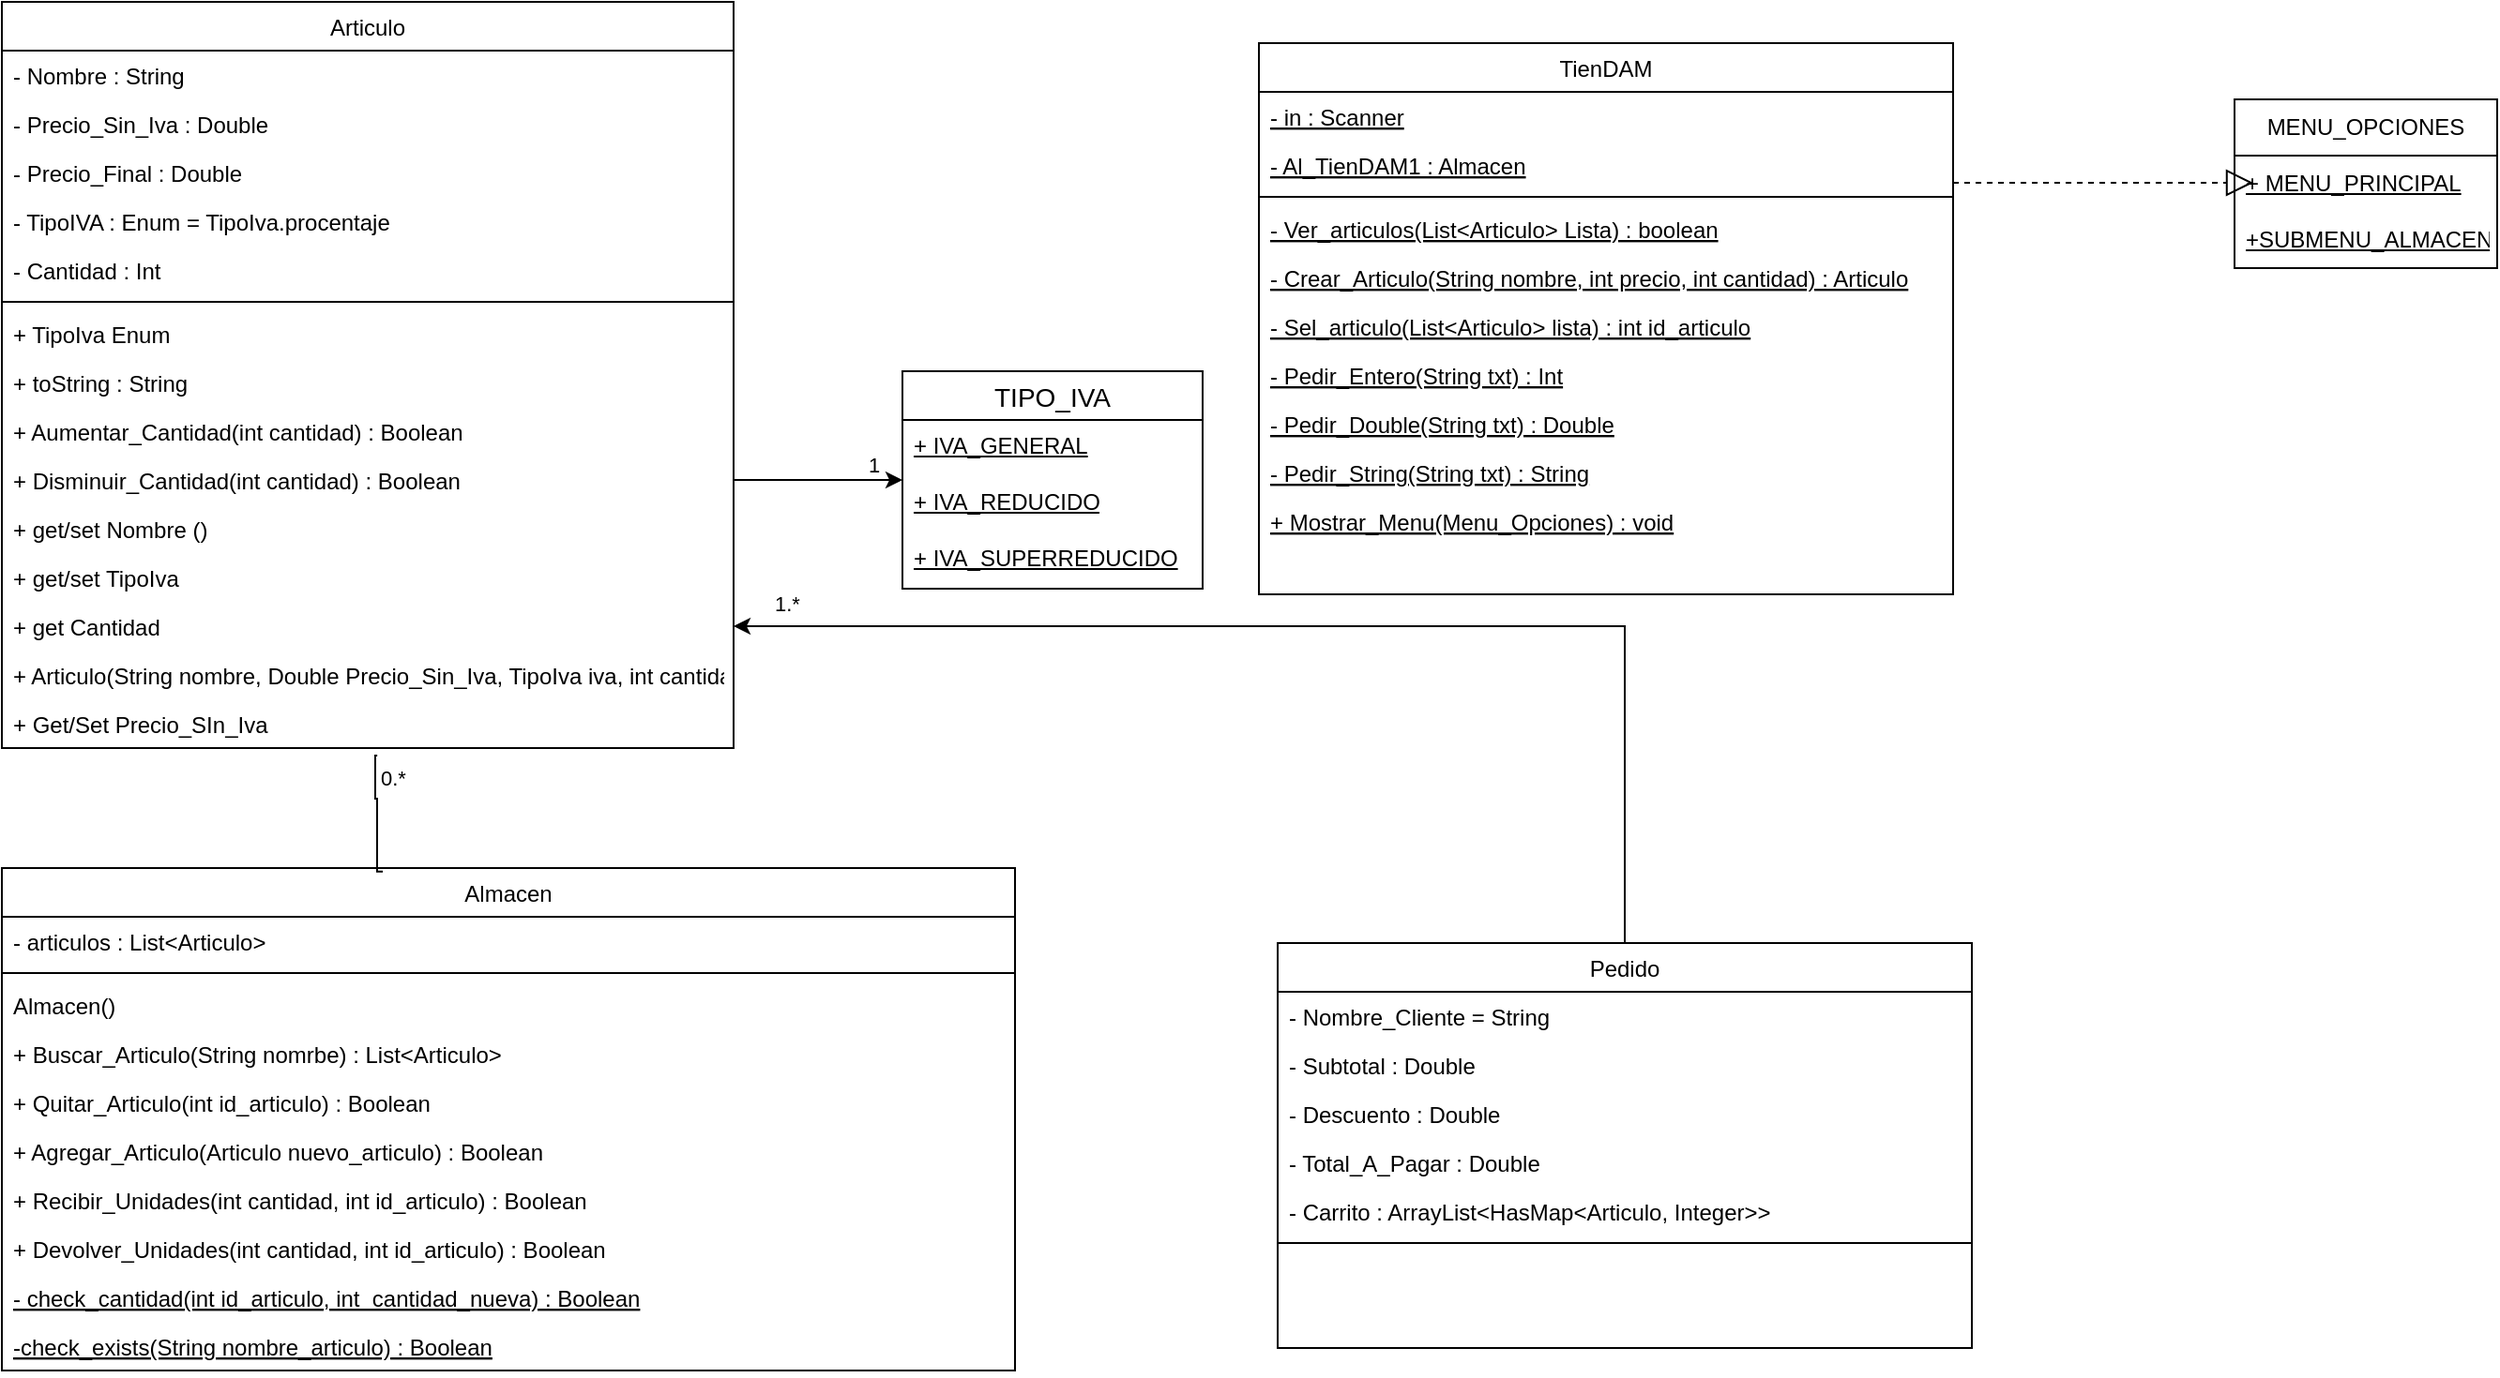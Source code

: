 <mxfile version="21.2.3" type="github">
  <diagram id="C5RBs43oDa-KdzZeNtuy" name="Page-1">
    <mxGraphModel dx="3400" dy="1988" grid="1" gridSize="10" guides="1" tooltips="1" connect="1" arrows="1" fold="1" page="1" pageScale="1" pageWidth="827" pageHeight="1169" math="0" shadow="0">
      <root>
        <mxCell id="WIyWlLk6GJQsqaUBKTNV-0" />
        <mxCell id="WIyWlLk6GJQsqaUBKTNV-1" parent="WIyWlLk6GJQsqaUBKTNV-0" />
        <mxCell id="zkfFHV4jXpPFQw0GAbJ--0" value="Articulo" style="swimlane;fontStyle=0;align=center;verticalAlign=top;childLayout=stackLayout;horizontal=1;startSize=26;horizontalStack=0;resizeParent=1;resizeLast=0;collapsible=1;marginBottom=0;rounded=0;shadow=0;strokeWidth=1;" parent="WIyWlLk6GJQsqaUBKTNV-1" vertex="1">
          <mxGeometry x="20" y="38" width="390" height="398" as="geometry">
            <mxRectangle x="230" y="140" width="160" height="26" as="alternateBounds" />
          </mxGeometry>
        </mxCell>
        <mxCell id="zkfFHV4jXpPFQw0GAbJ--1" value="- Nombre : String" style="text;align=left;verticalAlign=top;spacingLeft=4;spacingRight=4;overflow=hidden;rotatable=0;points=[[0,0.5],[1,0.5]];portConstraint=eastwest;" parent="zkfFHV4jXpPFQw0GAbJ--0" vertex="1">
          <mxGeometry y="26" width="390" height="26" as="geometry" />
        </mxCell>
        <mxCell id="zkfFHV4jXpPFQw0GAbJ--2" value="- Precio_Sin_Iva : Double" style="text;align=left;verticalAlign=top;spacingLeft=4;spacingRight=4;overflow=hidden;rotatable=0;points=[[0,0.5],[1,0.5]];portConstraint=eastwest;rounded=0;shadow=0;html=0;" parent="zkfFHV4jXpPFQw0GAbJ--0" vertex="1">
          <mxGeometry y="52" width="390" height="26" as="geometry" />
        </mxCell>
        <mxCell id="ULPPeF81TJFRuhBBlytX-0" value="- Precio_Final : Double" style="text;align=left;verticalAlign=top;spacingLeft=4;spacingRight=4;overflow=hidden;rotatable=0;points=[[0,0.5],[1,0.5]];portConstraint=eastwest;rounded=0;shadow=0;html=0;" vertex="1" parent="zkfFHV4jXpPFQw0GAbJ--0">
          <mxGeometry y="78" width="390" height="26" as="geometry" />
        </mxCell>
        <mxCell id="zkfFHV4jXpPFQw0GAbJ--3" value="- TipoIVA : Enum = TipoIva.procentaje" style="text;align=left;verticalAlign=top;spacingLeft=4;spacingRight=4;overflow=hidden;rotatable=0;points=[[0,0.5],[1,0.5]];portConstraint=eastwest;rounded=0;shadow=0;html=0;" parent="zkfFHV4jXpPFQw0GAbJ--0" vertex="1">
          <mxGeometry y="104" width="390" height="26" as="geometry" />
        </mxCell>
        <mxCell id="1NojVk9h9IY2gMO6B6Ra-0" value="- Cantidad : Int" style="text;align=left;verticalAlign=top;spacingLeft=4;spacingRight=4;overflow=hidden;rotatable=0;points=[[0,0.5],[1,0.5]];portConstraint=eastwest;rounded=0;shadow=0;html=0;" parent="zkfFHV4jXpPFQw0GAbJ--0" vertex="1">
          <mxGeometry y="130" width="390" height="26" as="geometry" />
        </mxCell>
        <mxCell id="zkfFHV4jXpPFQw0GAbJ--4" value="" style="line;html=1;strokeWidth=1;align=left;verticalAlign=middle;spacingTop=-1;spacingLeft=3;spacingRight=3;rotatable=0;labelPosition=right;points=[];portConstraint=eastwest;" parent="zkfFHV4jXpPFQw0GAbJ--0" vertex="1">
          <mxGeometry y="156" width="390" height="8" as="geometry" />
        </mxCell>
        <mxCell id="zkfFHV4jXpPFQw0GAbJ--5" value="+ TipoIva Enum" style="text;align=left;verticalAlign=top;spacingLeft=4;spacingRight=4;overflow=hidden;rotatable=0;points=[[0,0.5],[1,0.5]];portConstraint=eastwest;fontStyle=0" parent="zkfFHV4jXpPFQw0GAbJ--0" vertex="1">
          <mxGeometry y="164" width="390" height="26" as="geometry" />
        </mxCell>
        <mxCell id="1NojVk9h9IY2gMO6B6Ra-9" value="+ toString : String" style="text;align=left;verticalAlign=top;spacingLeft=4;spacingRight=4;overflow=hidden;rotatable=0;points=[[0,0.5],[1,0.5]];portConstraint=eastwest;" parent="zkfFHV4jXpPFQw0GAbJ--0" vertex="1">
          <mxGeometry y="190" width="390" height="26" as="geometry" />
        </mxCell>
        <mxCell id="1NojVk9h9IY2gMO6B6Ra-14" value="+ Aumentar_Cantidad(int cantidad) : Boolean" style="text;align=left;verticalAlign=top;spacingLeft=4;spacingRight=4;overflow=hidden;rotatable=0;points=[[0,0.5],[1,0.5]];portConstraint=eastwest;" parent="zkfFHV4jXpPFQw0GAbJ--0" vertex="1">
          <mxGeometry y="216" width="390" height="26" as="geometry" />
        </mxCell>
        <mxCell id="1NojVk9h9IY2gMO6B6Ra-15" value="+ Disminuir_Cantidad(int cantidad) : Boolean" style="text;align=left;verticalAlign=top;spacingLeft=4;spacingRight=4;overflow=hidden;rotatable=0;points=[[0,0.5],[1,0.5]];portConstraint=eastwest;" parent="zkfFHV4jXpPFQw0GAbJ--0" vertex="1">
          <mxGeometry y="242" width="390" height="26" as="geometry" />
        </mxCell>
        <mxCell id="A8VGVOZZd6ALvdJsYfoM-0" value="+ get/set Nombre ()" style="text;align=left;verticalAlign=top;spacingLeft=4;spacingRight=4;overflow=hidden;rotatable=0;points=[[0,0.5],[1,0.5]];portConstraint=eastwest;" parent="zkfFHV4jXpPFQw0GAbJ--0" vertex="1">
          <mxGeometry y="268" width="390" height="26" as="geometry" />
        </mxCell>
        <mxCell id="A8VGVOZZd6ALvdJsYfoM-1" value="+ get/set TipoIva" style="text;align=left;verticalAlign=top;spacingLeft=4;spacingRight=4;overflow=hidden;rotatable=0;points=[[0,0.5],[1,0.5]];portConstraint=eastwest;" parent="zkfFHV4jXpPFQw0GAbJ--0" vertex="1">
          <mxGeometry y="294" width="390" height="26" as="geometry" />
        </mxCell>
        <mxCell id="A8VGVOZZd6ALvdJsYfoM-2" value="+ get Cantidad" style="text;align=left;verticalAlign=top;spacingLeft=4;spacingRight=4;overflow=hidden;rotatable=0;points=[[0,0.5],[1,0.5]];portConstraint=eastwest;" parent="zkfFHV4jXpPFQw0GAbJ--0" vertex="1">
          <mxGeometry y="320" width="390" height="26" as="geometry" />
        </mxCell>
        <mxCell id="A8VGVOZZd6ALvdJsYfoM-3" value="+ Articulo(String nombre, Double Precio_Sin_Iva, TipoIva iva, int cantidad)" style="text;align=left;verticalAlign=top;spacingLeft=4;spacingRight=4;overflow=hidden;rotatable=0;points=[[0,0.5],[1,0.5]];portConstraint=eastwest;" parent="zkfFHV4jXpPFQw0GAbJ--0" vertex="1">
          <mxGeometry y="346" width="390" height="26" as="geometry" />
        </mxCell>
        <mxCell id="A8VGVOZZd6ALvdJsYfoM-24" value="+ Get/Set Precio_SIn_Iva" style="text;align=left;verticalAlign=top;spacingLeft=4;spacingRight=4;overflow=hidden;rotatable=0;points=[[0,0.5],[1,0.5]];portConstraint=eastwest;" parent="zkfFHV4jXpPFQw0GAbJ--0" vertex="1">
          <mxGeometry y="372" width="390" height="26" as="geometry" />
        </mxCell>
        <mxCell id="zkfFHV4jXpPFQw0GAbJ--6" value="Almacen" style="swimlane;fontStyle=0;align=center;verticalAlign=top;childLayout=stackLayout;horizontal=1;startSize=26;horizontalStack=0;resizeParent=1;resizeLast=0;collapsible=1;marginBottom=0;rounded=0;shadow=0;strokeWidth=1;" parent="WIyWlLk6GJQsqaUBKTNV-1" vertex="1">
          <mxGeometry x="20" y="500" width="540" height="268" as="geometry">
            <mxRectangle x="130" y="380" width="160" height="26" as="alternateBounds" />
          </mxGeometry>
        </mxCell>
        <mxCell id="zkfFHV4jXpPFQw0GAbJ--7" value="- articulos : List&lt;Articulo&gt;" style="text;align=left;verticalAlign=top;spacingLeft=4;spacingRight=4;overflow=hidden;rotatable=0;points=[[0,0.5],[1,0.5]];portConstraint=eastwest;" parent="zkfFHV4jXpPFQw0GAbJ--6" vertex="1">
          <mxGeometry y="26" width="540" height="26" as="geometry" />
        </mxCell>
        <mxCell id="zkfFHV4jXpPFQw0GAbJ--9" value="" style="line;html=1;strokeWidth=1;align=left;verticalAlign=middle;spacingTop=-1;spacingLeft=3;spacingRight=3;rotatable=0;labelPosition=right;points=[];portConstraint=eastwest;" parent="zkfFHV4jXpPFQw0GAbJ--6" vertex="1">
          <mxGeometry y="52" width="540" height="8" as="geometry" />
        </mxCell>
        <mxCell id="1NojVk9h9IY2gMO6B6Ra-16" value="Almacen()" style="text;align=left;verticalAlign=top;spacingLeft=4;spacingRight=4;overflow=hidden;rotatable=0;points=[[0,0.5],[1,0.5]];portConstraint=eastwest;" parent="zkfFHV4jXpPFQw0GAbJ--6" vertex="1">
          <mxGeometry y="60" width="540" height="26" as="geometry" />
        </mxCell>
        <mxCell id="A8VGVOZZd6ALvdJsYfoM-14" value="+ Buscar_Articulo(String nomrbe) : List&lt;Articulo&gt;" style="text;align=left;verticalAlign=top;spacingLeft=4;spacingRight=4;overflow=hidden;rotatable=0;points=[[0,0.5],[1,0.5]];portConstraint=eastwest;" parent="zkfFHV4jXpPFQw0GAbJ--6" vertex="1">
          <mxGeometry y="86" width="540" height="26" as="geometry" />
        </mxCell>
        <mxCell id="A8VGVOZZd6ALvdJsYfoM-15" value="+ Quitar_Articulo(int id_articulo) : Boolean" style="text;align=left;verticalAlign=top;spacingLeft=4;spacingRight=4;overflow=hidden;rotatable=0;points=[[0,0.5],[1,0.5]];portConstraint=eastwest;" parent="zkfFHV4jXpPFQw0GAbJ--6" vertex="1">
          <mxGeometry y="112" width="540" height="26" as="geometry" />
        </mxCell>
        <mxCell id="A8VGVOZZd6ALvdJsYfoM-18" value="+ Agregar_Articulo(Articulo nuevo_articulo) : Boolean" style="text;align=left;verticalAlign=top;spacingLeft=4;spacingRight=4;overflow=hidden;rotatable=0;points=[[0,0.5],[1,0.5]];portConstraint=eastwest;" parent="zkfFHV4jXpPFQw0GAbJ--6" vertex="1">
          <mxGeometry y="138" width="540" height="26" as="geometry" />
        </mxCell>
        <mxCell id="A8VGVOZZd6ALvdJsYfoM-25" value="+ Recibir_Unidades(int cantidad, int id_articulo) : Boolean" style="text;align=left;verticalAlign=top;spacingLeft=4;spacingRight=4;overflow=hidden;rotatable=0;points=[[0,0.5],[1,0.5]];portConstraint=eastwest;" parent="zkfFHV4jXpPFQw0GAbJ--6" vertex="1">
          <mxGeometry y="164" width="540" height="26" as="geometry" />
        </mxCell>
        <mxCell id="A8VGVOZZd6ALvdJsYfoM-26" value="+ Devolver_Unidades(int cantidad, int id_articulo) : Boolean" style="text;align=left;verticalAlign=top;spacingLeft=4;spacingRight=4;overflow=hidden;rotatable=0;points=[[0,0.5],[1,0.5]];portConstraint=eastwest;" parent="zkfFHV4jXpPFQw0GAbJ--6" vertex="1">
          <mxGeometry y="190" width="540" height="26" as="geometry" />
        </mxCell>
        <mxCell id="A8VGVOZZd6ALvdJsYfoM-27" value="- check_cantidad(int id_articulo, int  cantidad_nueva) : Boolean" style="text;align=left;verticalAlign=top;spacingLeft=4;spacingRight=4;overflow=hidden;rotatable=0;points=[[0,0.5],[1,0.5]];portConstraint=eastwest;fontStyle=4" parent="zkfFHV4jXpPFQw0GAbJ--6" vertex="1">
          <mxGeometry y="216" width="540" height="26" as="geometry" />
        </mxCell>
        <mxCell id="A8VGVOZZd6ALvdJsYfoM-28" value="-check_exists(String nombre_articulo) : Boolean" style="text;align=left;verticalAlign=top;spacingLeft=4;spacingRight=4;overflow=hidden;rotatable=0;points=[[0,0.5],[1,0.5]];portConstraint=eastwest;fontStyle=4" parent="zkfFHV4jXpPFQw0GAbJ--6" vertex="1">
          <mxGeometry y="242" width="540" height="26" as="geometry" />
        </mxCell>
        <mxCell id="ULPPeF81TJFRuhBBlytX-45" style="edgeStyle=orthogonalEdgeStyle;rounded=0;orthogonalLoop=1;jettySize=auto;html=1;" edge="1" parent="WIyWlLk6GJQsqaUBKTNV-1" source="zkfFHV4jXpPFQw0GAbJ--13" target="A8VGVOZZd6ALvdJsYfoM-2">
          <mxGeometry relative="1" as="geometry" />
        </mxCell>
        <mxCell id="zkfFHV4jXpPFQw0GAbJ--13" value="Pedido" style="swimlane;fontStyle=0;align=center;verticalAlign=top;childLayout=stackLayout;horizontal=1;startSize=26;horizontalStack=0;resizeParent=1;resizeLast=0;collapsible=1;marginBottom=0;rounded=0;shadow=0;strokeWidth=1;" parent="WIyWlLk6GJQsqaUBKTNV-1" vertex="1">
          <mxGeometry x="700" y="540" width="370" height="216" as="geometry">
            <mxRectangle x="340" y="380" width="170" height="26" as="alternateBounds" />
          </mxGeometry>
        </mxCell>
        <mxCell id="zkfFHV4jXpPFQw0GAbJ--14" value="- Nombre_Cliente = String" style="text;align=left;verticalAlign=top;spacingLeft=4;spacingRight=4;overflow=hidden;rotatable=0;points=[[0,0.5],[1,0.5]];portConstraint=eastwest;" parent="zkfFHV4jXpPFQw0GAbJ--13" vertex="1">
          <mxGeometry y="26" width="370" height="26" as="geometry" />
        </mxCell>
        <mxCell id="1NojVk9h9IY2gMO6B6Ra-2" value="- Subtotal : Double" style="text;align=left;verticalAlign=top;spacingLeft=4;spacingRight=4;overflow=hidden;rotatable=0;points=[[0,0.5],[1,0.5]];portConstraint=eastwest;" parent="zkfFHV4jXpPFQw0GAbJ--13" vertex="1">
          <mxGeometry y="52" width="370" height="26" as="geometry" />
        </mxCell>
        <mxCell id="1NojVk9h9IY2gMO6B6Ra-3" value="- Descuento : Double" style="text;align=left;verticalAlign=top;spacingLeft=4;spacingRight=4;overflow=hidden;rotatable=0;points=[[0,0.5],[1,0.5]];portConstraint=eastwest;" parent="zkfFHV4jXpPFQw0GAbJ--13" vertex="1">
          <mxGeometry y="78" width="370" height="26" as="geometry" />
        </mxCell>
        <mxCell id="1NojVk9h9IY2gMO6B6Ra-4" value="- Total_A_Pagar : Double" style="text;align=left;verticalAlign=top;spacingLeft=4;spacingRight=4;overflow=hidden;rotatable=0;points=[[0,0.5],[1,0.5]];portConstraint=eastwest;" parent="zkfFHV4jXpPFQw0GAbJ--13" vertex="1">
          <mxGeometry y="104" width="370" height="26" as="geometry" />
        </mxCell>
        <mxCell id="1NojVk9h9IY2gMO6B6Ra-6" value="- Carrito : ArrayList&lt;HasMap&lt;Articulo, Integer&gt;&gt;" style="text;align=left;verticalAlign=top;spacingLeft=4;spacingRight=4;overflow=hidden;rotatable=0;points=[[0,0.5],[1,0.5]];portConstraint=eastwest;" parent="zkfFHV4jXpPFQw0GAbJ--13" vertex="1">
          <mxGeometry y="130" width="370" height="26" as="geometry" />
        </mxCell>
        <mxCell id="zkfFHV4jXpPFQw0GAbJ--15" value="" style="line;html=1;strokeWidth=1;align=left;verticalAlign=middle;spacingTop=-1;spacingLeft=3;spacingRight=3;rotatable=0;labelPosition=right;points=[];portConstraint=eastwest;" parent="zkfFHV4jXpPFQw0GAbJ--13" vertex="1">
          <mxGeometry y="156" width="370" height="8" as="geometry" />
        </mxCell>
        <mxCell id="zkfFHV4jXpPFQw0GAbJ--17" value="TienDAM&#xa;" style="swimlane;fontStyle=0;align=center;verticalAlign=top;childLayout=stackLayout;horizontal=1;startSize=26;horizontalStack=0;resizeParent=1;resizeLast=0;collapsible=1;marginBottom=0;rounded=0;shadow=0;strokeWidth=1;" parent="WIyWlLk6GJQsqaUBKTNV-1" vertex="1">
          <mxGeometry x="690" y="60" width="370" height="294" as="geometry">
            <mxRectangle x="550" y="140" width="160" height="26" as="alternateBounds" />
          </mxGeometry>
        </mxCell>
        <mxCell id="1NojVk9h9IY2gMO6B6Ra-7" value="- in : Scanner" style="text;align=left;verticalAlign=top;spacingLeft=4;spacingRight=4;overflow=hidden;rotatable=0;points=[[0,0.5],[1,0.5]];portConstraint=eastwest;fontStyle=4" parent="zkfFHV4jXpPFQw0GAbJ--17" vertex="1">
          <mxGeometry y="26" width="370" height="26" as="geometry" />
        </mxCell>
        <mxCell id="1NojVk9h9IY2gMO6B6Ra-8" value="- Al_TienDAM1 : Almacen" style="text;align=left;verticalAlign=top;spacingLeft=4;spacingRight=4;overflow=hidden;rotatable=0;points=[[0,0.5],[1,0.5]];portConstraint=eastwest;fontStyle=4" parent="zkfFHV4jXpPFQw0GAbJ--17" vertex="1">
          <mxGeometry y="52" width="370" height="26" as="geometry" />
        </mxCell>
        <mxCell id="zkfFHV4jXpPFQw0GAbJ--23" value="" style="line;html=1;strokeWidth=1;align=left;verticalAlign=middle;spacingTop=-1;spacingLeft=3;spacingRight=3;rotatable=0;labelPosition=right;points=[];portConstraint=eastwest;" parent="zkfFHV4jXpPFQw0GAbJ--17" vertex="1">
          <mxGeometry y="78" width="370" height="8" as="geometry" />
        </mxCell>
        <mxCell id="1NojVk9h9IY2gMO6B6Ra-19" value="- Ver_articulos(List&lt;Articulo&gt; Lista) : boolean" style="text;align=left;verticalAlign=top;spacingLeft=4;spacingRight=4;overflow=hidden;rotatable=0;points=[[0,0.5],[1,0.5]];portConstraint=eastwest;fontStyle=4" parent="zkfFHV4jXpPFQw0GAbJ--17" vertex="1">
          <mxGeometry y="86" width="370" height="26" as="geometry" />
        </mxCell>
        <mxCell id="1NojVk9h9IY2gMO6B6Ra-21" value="- Crear_Articulo(String nombre, int precio, int cantidad) : Articulo" style="text;align=left;verticalAlign=top;spacingLeft=4;spacingRight=4;overflow=hidden;rotatable=0;points=[[0,0.5],[1,0.5]];portConstraint=eastwest;fontStyle=4" parent="zkfFHV4jXpPFQw0GAbJ--17" vertex="1">
          <mxGeometry y="112" width="370" height="26" as="geometry" />
        </mxCell>
        <mxCell id="A8VGVOZZd6ALvdJsYfoM-23" value="- Sel_articulo(List&lt;Articulo&gt; lista) : int id_articulo" style="text;align=left;verticalAlign=top;spacingLeft=4;spacingRight=4;overflow=hidden;rotatable=0;points=[[0,0.5],[1,0.5]];portConstraint=eastwest;fontStyle=4" parent="zkfFHV4jXpPFQw0GAbJ--17" vertex="1">
          <mxGeometry y="138" width="370" height="26" as="geometry" />
        </mxCell>
        <mxCell id="ULPPeF81TJFRuhBBlytX-1" value="- Pedir_Entero(String txt) : Int" style="text;align=left;verticalAlign=top;spacingLeft=4;spacingRight=4;overflow=hidden;rotatable=0;points=[[0,0.5],[1,0.5]];portConstraint=eastwest;fontStyle=4" vertex="1" parent="zkfFHV4jXpPFQw0GAbJ--17">
          <mxGeometry y="164" width="370" height="26" as="geometry" />
        </mxCell>
        <mxCell id="ULPPeF81TJFRuhBBlytX-2" value="- Pedir_Double(String txt) : Double" style="text;align=left;verticalAlign=top;spacingLeft=4;spacingRight=4;overflow=hidden;rotatable=0;points=[[0,0.5],[1,0.5]];portConstraint=eastwest;fontStyle=4" vertex="1" parent="zkfFHV4jXpPFQw0GAbJ--17">
          <mxGeometry y="190" width="370" height="26" as="geometry" />
        </mxCell>
        <mxCell id="ULPPeF81TJFRuhBBlytX-3" value="- Pedir_String(String txt) : String" style="text;align=left;verticalAlign=top;spacingLeft=4;spacingRight=4;overflow=hidden;rotatable=0;points=[[0,0.5],[1,0.5]];portConstraint=eastwest;fontStyle=4" vertex="1" parent="zkfFHV4jXpPFQw0GAbJ--17">
          <mxGeometry y="216" width="370" height="26" as="geometry" />
        </mxCell>
        <mxCell id="ULPPeF81TJFRuhBBlytX-18" value="+ Mostrar_Menu(Menu_Opciones) : void" style="text;align=left;verticalAlign=top;spacingLeft=4;spacingRight=4;overflow=hidden;rotatable=0;points=[[0,0.5],[1,0.5]];portConstraint=eastwest;fontStyle=4" vertex="1" parent="zkfFHV4jXpPFQw0GAbJ--17">
          <mxGeometry y="242" width="370" height="26" as="geometry" />
        </mxCell>
        <mxCell id="ULPPeF81TJFRuhBBlytX-21" value="MENU_OPCIONES" style="swimlane;fontStyle=0;childLayout=stackLayout;horizontal=1;startSize=30;horizontalStack=0;resizeParent=1;resizeParentMax=0;resizeLast=0;collapsible=1;marginBottom=0;whiteSpace=wrap;html=1;" vertex="1" parent="WIyWlLk6GJQsqaUBKTNV-1">
          <mxGeometry x="1210" y="90" width="140" height="90" as="geometry" />
        </mxCell>
        <mxCell id="ULPPeF81TJFRuhBBlytX-22" value="&lt;u&gt;+ MENU_PRINCIPAL&lt;/u&gt;" style="text;strokeColor=none;fillColor=none;align=left;verticalAlign=middle;spacingLeft=4;spacingRight=4;overflow=hidden;points=[[0,0.5],[1,0.5]];portConstraint=eastwest;rotatable=0;whiteSpace=wrap;html=1;" vertex="1" parent="ULPPeF81TJFRuhBBlytX-21">
          <mxGeometry y="30" width="140" height="30" as="geometry" />
        </mxCell>
        <mxCell id="ULPPeF81TJFRuhBBlytX-27" value="" style="endArrow=block;dashed=1;endFill=0;endSize=12;html=1;rounded=0;" edge="1" parent="ULPPeF81TJFRuhBBlytX-21">
          <mxGeometry width="160" relative="1" as="geometry">
            <mxPoint x="-150" y="44.5" as="sourcePoint" />
            <mxPoint x="10" y="44.5" as="targetPoint" />
          </mxGeometry>
        </mxCell>
        <mxCell id="ULPPeF81TJFRuhBBlytX-23" value="&lt;u&gt;+SUBMENU_ALMACEN&lt;/u&gt;" style="text;strokeColor=none;fillColor=none;align=left;verticalAlign=middle;spacingLeft=4;spacingRight=4;overflow=hidden;points=[[0,0.5],[1,0.5]];portConstraint=eastwest;rotatable=0;whiteSpace=wrap;html=1;" vertex="1" parent="ULPPeF81TJFRuhBBlytX-21">
          <mxGeometry y="60" width="140" height="30" as="geometry" />
        </mxCell>
        <mxCell id="ULPPeF81TJFRuhBBlytX-28" value="TIPO_IVA" style="swimlane;fontStyle=0;childLayout=stackLayout;horizontal=1;startSize=26;horizontalStack=0;resizeParent=1;resizeParentMax=0;resizeLast=0;collapsible=1;marginBottom=0;align=center;fontSize=14;" vertex="1" parent="WIyWlLk6GJQsqaUBKTNV-1">
          <mxGeometry x="500" y="235" width="160" height="116" as="geometry" />
        </mxCell>
        <mxCell id="ULPPeF81TJFRuhBBlytX-29" value="&lt;u&gt;+ IVA_GENERAL&lt;/u&gt;" style="text;strokeColor=none;fillColor=none;spacingLeft=4;spacingRight=4;overflow=hidden;rotatable=0;points=[[0,0.5],[1,0.5]];portConstraint=eastwest;fontSize=12;whiteSpace=wrap;html=1;" vertex="1" parent="ULPPeF81TJFRuhBBlytX-28">
          <mxGeometry y="26" width="160" height="30" as="geometry" />
        </mxCell>
        <mxCell id="ULPPeF81TJFRuhBBlytX-30" value="&lt;u&gt;+ IVA_REDUCIDO&lt;/u&gt;" style="text;strokeColor=none;fillColor=none;spacingLeft=4;spacingRight=4;overflow=hidden;rotatable=0;points=[[0,0.5],[1,0.5]];portConstraint=eastwest;fontSize=12;whiteSpace=wrap;html=1;" vertex="1" parent="ULPPeF81TJFRuhBBlytX-28">
          <mxGeometry y="56" width="160" height="30" as="geometry" />
        </mxCell>
        <mxCell id="ULPPeF81TJFRuhBBlytX-31" value="&lt;u&gt;+ IVA_SUPERREDUCIDO&lt;/u&gt;" style="text;strokeColor=none;fillColor=none;spacingLeft=4;spacingRight=4;overflow=hidden;rotatable=0;points=[[0,0.5],[1,0.5]];portConstraint=eastwest;fontSize=12;whiteSpace=wrap;html=1;" vertex="1" parent="ULPPeF81TJFRuhBBlytX-28">
          <mxGeometry y="86" width="160" height="30" as="geometry" />
        </mxCell>
        <mxCell id="ULPPeF81TJFRuhBBlytX-35" style="edgeStyle=orthogonalEdgeStyle;rounded=0;orthogonalLoop=1;jettySize=auto;html=1;exitX=1;exitY=0.5;exitDx=0;exitDy=0;" edge="1" parent="WIyWlLk6GJQsqaUBKTNV-1" source="1NojVk9h9IY2gMO6B6Ra-15" target="ULPPeF81TJFRuhBBlytX-28">
          <mxGeometry relative="1" as="geometry" />
        </mxCell>
        <mxCell id="ULPPeF81TJFRuhBBlytX-41" value="" style="endArrow=none;html=1;edgeStyle=orthogonalEdgeStyle;rounded=0;exitX=0.513;exitY=1.154;exitDx=0;exitDy=0;exitPerimeter=0;entryX=0.376;entryY=0.007;entryDx=0;entryDy=0;entryPerimeter=0;" edge="1" parent="WIyWlLk6GJQsqaUBKTNV-1" source="A8VGVOZZd6ALvdJsYfoM-24" target="zkfFHV4jXpPFQw0GAbJ--6">
          <mxGeometry relative="1" as="geometry">
            <mxPoint x="230" y="450" as="sourcePoint" />
            <mxPoint x="220" y="490" as="targetPoint" />
            <Array as="points">
              <mxPoint x="219" y="440" />
              <mxPoint x="219" y="463" />
              <mxPoint x="220" y="463" />
              <mxPoint x="220" y="502" />
            </Array>
          </mxGeometry>
        </mxCell>
        <mxCell id="ULPPeF81TJFRuhBBlytX-42" value="0.*" style="edgeLabel;resizable=0;html=1;align=left;verticalAlign=bottom;" connectable="0" vertex="1" parent="ULPPeF81TJFRuhBBlytX-41">
          <mxGeometry x="-1" relative="1" as="geometry">
            <mxPoint y="20" as="offset" />
          </mxGeometry>
        </mxCell>
        <mxCell id="ULPPeF81TJFRuhBBlytX-46" value="1.*" style="edgeLabel;resizable=0;html=1;align=left;verticalAlign=bottom;" connectable="0" vertex="1" parent="WIyWlLk6GJQsqaUBKTNV-1">
          <mxGeometry x="230.07" y="470.004" as="geometry">
            <mxPoint x="200" y="-103" as="offset" />
          </mxGeometry>
        </mxCell>
        <mxCell id="ULPPeF81TJFRuhBBlytX-47" value="1" style="edgeLabel;resizable=0;html=1;align=left;verticalAlign=bottom;" connectable="0" vertex="1" parent="WIyWlLk6GJQsqaUBKTNV-1">
          <mxGeometry x="480.0" y="293.004" as="geometry" />
        </mxCell>
      </root>
    </mxGraphModel>
  </diagram>
</mxfile>
